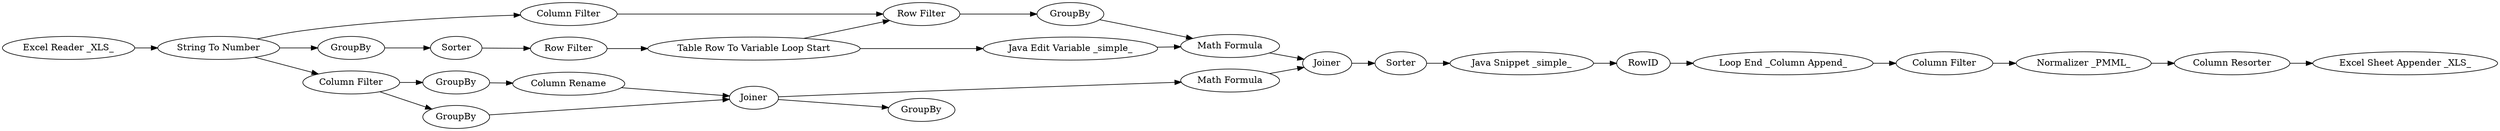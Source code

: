 digraph {
	"3112592584195893322_21" [label=Sorter]
	"3112592584195893322_8" [label=GroupBy]
	"3112592584195893322_9" [label=GroupBy]
	"3112592584195893322_16" [label="Java Edit Variable _simple_"]
	"3112592584195893322_13" [label="Math Formula"]
	"3112592584195893322_23" [label=RowID]
	"3112592584195893322_12" [label="Math Formula"]
	"3112592584195893322_20" [label=Joiner]
	"3112592584195893322_18" [label="Loop End _Column Append_"]
	"3112592584195893322_25" [label="Normalizer _PMML_"]
	"3112592584195893322_1" [label="Excel Reader _XLS_"]
	"3112592584195893322_5" [label="Column Rename"]
	"3112592584195893322_24" [label="Column Filter"]
	"3112592584195893322_14" [label=Sorter]
	"3112592584195893322_2" [label="Column Filter"]
	"3112592584195893322_11" [label="Row Filter"]
	"3112592584195893322_7" [label="String To Number"]
	"3112592584195893322_15" [label="Column Filter"]
	"3112592584195893322_22" [label="Java Snippet _simple_"]
	"3112592584195893322_10" [label="Table Row To Variable Loop Start"]
	"3112592584195893322_17" [label=GroupBy]
	"3112592584195893322_26" [label="Excel Sheet Appender _XLS_"]
	"3112592584195893322_3" [label=GroupBy]
	"3112592584195893322_27" [label="Column Resorter"]
	"3112592584195893322_6" [label=Joiner]
	"3112592584195893322_19" [label="Row Filter"]
	"3112592584195893322_4" [label=GroupBy]
	"3112592584195893322_21" -> "3112592584195893322_22"
	"3112592584195893322_25" -> "3112592584195893322_27"
	"3112592584195893322_4" -> "3112592584195893322_5"
	"3112592584195893322_14" -> "3112592584195893322_19"
	"3112592584195893322_2" -> "3112592584195893322_4"
	"3112592584195893322_13" -> "3112592584195893322_20"
	"3112592584195893322_12" -> "3112592584195893322_20"
	"3112592584195893322_6" -> "3112592584195893322_12"
	"3112592584195893322_3" -> "3112592584195893322_6"
	"3112592584195893322_9" -> "3112592584195893322_14"
	"3112592584195893322_16" -> "3112592584195893322_13"
	"3112592584195893322_2" -> "3112592584195893322_3"
	"3112592584195893322_18" -> "3112592584195893322_24"
	"3112592584195893322_15" -> "3112592584195893322_11"
	"3112592584195893322_7" -> "3112592584195893322_2"
	"3112592584195893322_7" -> "3112592584195893322_15"
	"3112592584195893322_23" -> "3112592584195893322_18"
	"3112592584195893322_24" -> "3112592584195893322_25"
	"3112592584195893322_20" -> "3112592584195893322_21"
	"3112592584195893322_7" -> "3112592584195893322_9"
	"3112592584195893322_5" -> "3112592584195893322_6"
	"3112592584195893322_10" -> "3112592584195893322_16"
	"3112592584195893322_6" -> "3112592584195893322_8"
	"3112592584195893322_22" -> "3112592584195893322_23"
	"3112592584195893322_1" -> "3112592584195893322_7"
	"3112592584195893322_17" -> "3112592584195893322_13"
	"3112592584195893322_10" -> "3112592584195893322_11"
	"3112592584195893322_19" -> "3112592584195893322_10"
	"3112592584195893322_27" -> "3112592584195893322_26"
	"3112592584195893322_11" -> "3112592584195893322_17"
	rankdir=LR
}
